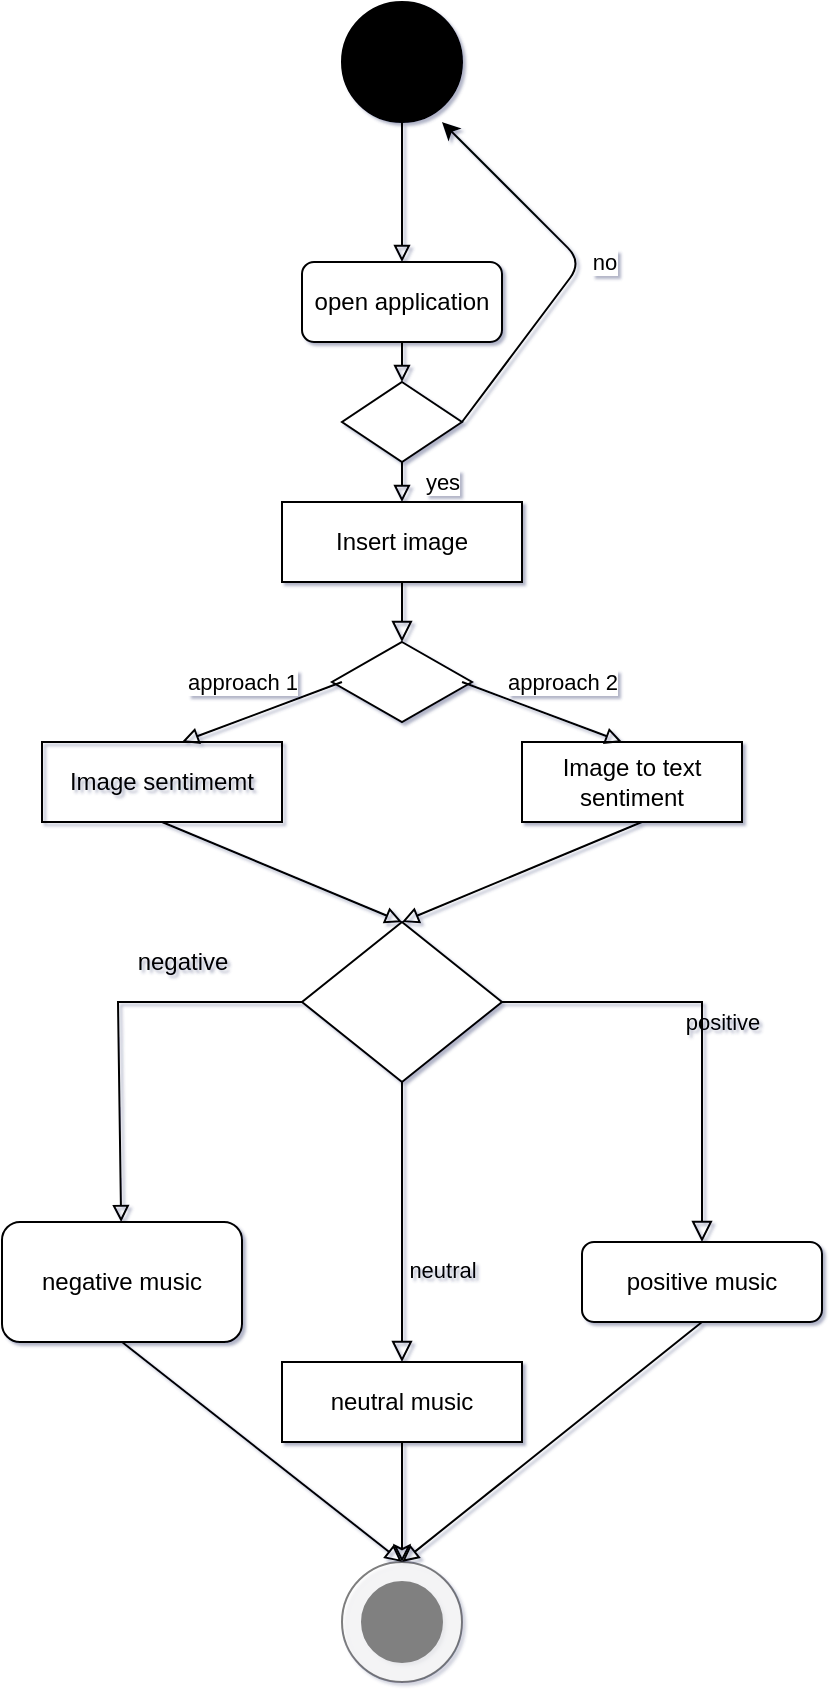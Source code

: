 <mxfile version="14.5.4" type="device"><diagram id="C5RBs43oDa-KdzZeNtuy" name="Page-1"><mxGraphModel dx="789" dy="1645" grid="1" gridSize="10" guides="1" tooltips="1" connect="1" arrows="1" fold="1" page="1" pageScale="1" pageWidth="827" pageHeight="1169" math="0" shadow="1"><root><mxCell id="WIyWlLk6GJQsqaUBKTNV-0"/><mxCell id="WIyWlLk6GJQsqaUBKTNV-1" parent="WIyWlLk6GJQsqaUBKTNV-0"/><mxCell id="WIyWlLk6GJQsqaUBKTNV-2" value="" style="rounded=0;html=1;jettySize=auto;orthogonalLoop=1;fontSize=11;endArrow=block;endFill=0;endSize=8;strokeWidth=1;shadow=0;labelBackgroundColor=none;edgeStyle=orthogonalEdgeStyle;" parent="WIyWlLk6GJQsqaUBKTNV-1" source="WIyWlLk6GJQsqaUBKTNV-3" edge="1"><mxGeometry relative="1" as="geometry"><mxPoint x="220" y="170" as="targetPoint"/></mxGeometry></mxCell><mxCell id="WIyWlLk6GJQsqaUBKTNV-3" value="Insert image" style="rounded=1;whiteSpace=wrap;html=1;fontSize=12;glass=0;strokeWidth=1;shadow=0;arcSize=0;" parent="WIyWlLk6GJQsqaUBKTNV-1" vertex="1"><mxGeometry x="160" y="100" width="120" height="40" as="geometry"/></mxCell><mxCell id="WIyWlLk6GJQsqaUBKTNV-7" value="Image sentimemt" style="rounded=0;whiteSpace=wrap;html=1;fontSize=12;glass=0;strokeWidth=1;shadow=0;fillColor=none;arcSize=50;" parent="WIyWlLk6GJQsqaUBKTNV-1" vertex="1"><mxGeometry x="40" y="220" width="120" height="40" as="geometry"/></mxCell><mxCell id="WIyWlLk6GJQsqaUBKTNV-8" value="neutral" style="rounded=0;html=1;jettySize=auto;orthogonalLoop=1;fontSize=11;endArrow=block;endFill=0;endSize=8;strokeWidth=1;shadow=0;labelBackgroundColor=none;edgeStyle=orthogonalEdgeStyle;" parent="WIyWlLk6GJQsqaUBKTNV-1" source="WIyWlLk6GJQsqaUBKTNV-10" target="WIyWlLk6GJQsqaUBKTNV-11" edge="1"><mxGeometry x="0.333" y="20" relative="1" as="geometry"><mxPoint as="offset"/></mxGeometry></mxCell><mxCell id="WIyWlLk6GJQsqaUBKTNV-9" value="positive" style="edgeStyle=orthogonalEdgeStyle;rounded=0;html=1;jettySize=auto;orthogonalLoop=1;fontSize=11;endArrow=block;endFill=0;endSize=8;strokeWidth=1;shadow=0;labelBackgroundColor=none;" parent="WIyWlLk6GJQsqaUBKTNV-1" source="WIyWlLk6GJQsqaUBKTNV-10" target="WIyWlLk6GJQsqaUBKTNV-12" edge="1"><mxGeometry y="10" relative="1" as="geometry"><mxPoint as="offset"/></mxGeometry></mxCell><mxCell id="WIyWlLk6GJQsqaUBKTNV-10" value="" style="rhombus;whiteSpace=wrap;html=1;shadow=0;fontFamily=Helvetica;fontSize=12;align=center;strokeWidth=1;spacing=6;spacingTop=-4;" parent="WIyWlLk6GJQsqaUBKTNV-1" vertex="1"><mxGeometry x="170" y="310" width="100" height="80" as="geometry"/></mxCell><mxCell id="WIyWlLk6GJQsqaUBKTNV-11" value="neutral music" style="rounded=1;whiteSpace=wrap;html=1;fontSize=12;glass=0;strokeWidth=1;shadow=0;arcSize=0;" parent="WIyWlLk6GJQsqaUBKTNV-1" vertex="1"><mxGeometry x="160" y="530" width="120" height="40" as="geometry"/></mxCell><mxCell id="WIyWlLk6GJQsqaUBKTNV-12" value="positive music" style="rounded=1;whiteSpace=wrap;html=1;fontSize=12;glass=0;strokeWidth=1;shadow=0;" parent="WIyWlLk6GJQsqaUBKTNV-1" vertex="1"><mxGeometry x="310" y="470" width="120" height="40" as="geometry"/></mxCell><mxCell id="W7BwJIFcF69PjkZlZr26-0" value="" style="ellipse;whiteSpace=wrap;html=1;aspect=fixed;fillColor=#000000;" vertex="1" parent="WIyWlLk6GJQsqaUBKTNV-1"><mxGeometry x="190" y="-150" width="60" height="60" as="geometry"/></mxCell><mxCell id="W7BwJIFcF69PjkZlZr26-2" value="" style="endArrow=block;html=1;exitX=0.5;exitY=1;exitDx=0;exitDy=0;exitPerimeter=0;endFill=0;" edge="1" parent="WIyWlLk6GJQsqaUBKTNV-1" source="W7BwJIFcF69PjkZlZr26-0"><mxGeometry width="50" height="50" relative="1" as="geometry"><mxPoint x="220" y="60" as="sourcePoint"/><mxPoint x="220" y="-20" as="targetPoint"/><Array as="points"/></mxGeometry></mxCell><mxCell id="W7BwJIFcF69PjkZlZr26-3" value="" style="endArrow=block;html=1;exitX=0;exitY=0.5;exitDx=0;exitDy=0;exitPerimeter=0;endFill=0;rounded=0;" edge="1" parent="WIyWlLk6GJQsqaUBKTNV-1" source="WIyWlLk6GJQsqaUBKTNV-10" target="W7BwJIFcF69PjkZlZr26-5"><mxGeometry width="50" height="50" relative="1" as="geometry"><mxPoint x="240" y="280" as="sourcePoint"/><mxPoint x="70" y="340" as="targetPoint"/><Array as="points"><mxPoint x="78" y="350"/></Array></mxGeometry></mxCell><mxCell id="W7BwJIFcF69PjkZlZr26-4" value="negative" style="text;html=1;align=center;verticalAlign=middle;resizable=0;points=[];autosize=1;" vertex="1" parent="WIyWlLk6GJQsqaUBKTNV-1"><mxGeometry x="80" y="320" width="60" height="20" as="geometry"/></mxCell><mxCell id="W7BwJIFcF69PjkZlZr26-5" value="negative music" style="rounded=1;whiteSpace=wrap;html=1;" vertex="1" parent="WIyWlLk6GJQsqaUBKTNV-1"><mxGeometry x="20" y="460" width="120" height="60" as="geometry"/></mxCell><mxCell id="W7BwJIFcF69PjkZlZr26-6" value="" style="endArrow=block;html=1;entryX=0.5;entryY=0;entryDx=0;entryDy=0;entryPerimeter=0;exitX=0.5;exitY=1;exitDx=0;exitDy=0;exitPerimeter=0;endFill=0;" edge="1" parent="WIyWlLk6GJQsqaUBKTNV-1" source="WIyWlLk6GJQsqaUBKTNV-7" target="WIyWlLk6GJQsqaUBKTNV-10"><mxGeometry width="50" height="50" relative="1" as="geometry"><mxPoint x="160" y="300" as="sourcePoint"/><mxPoint x="210" y="250" as="targetPoint"/></mxGeometry></mxCell><mxCell id="W7BwJIFcF69PjkZlZr26-7" value="" style="ellipse;whiteSpace=wrap;html=1;aspect=fixed;fillColor=#000000;" vertex="1" parent="WIyWlLk6GJQsqaUBKTNV-1"><mxGeometry x="200" y="640" width="40" height="40" as="geometry"/></mxCell><mxCell id="W7BwJIFcF69PjkZlZr26-8" value="" style="ellipse;whiteSpace=wrap;html=1;aspect=fixed;sketch=0;opacity=50;" vertex="1" parent="WIyWlLk6GJQsqaUBKTNV-1"><mxGeometry x="190" y="630" width="60" height="60" as="geometry"/></mxCell><mxCell id="W7BwJIFcF69PjkZlZr26-11" value="open application" style="rounded=1;whiteSpace=wrap;html=1;sketch=0;" vertex="1" parent="WIyWlLk6GJQsqaUBKTNV-1"><mxGeometry x="170" y="-20" width="100" height="40" as="geometry"/></mxCell><mxCell id="W7BwJIFcF69PjkZlZr26-12" value="" style="rhombus;whiteSpace=wrap;html=1;sketch=0;" vertex="1" parent="WIyWlLk6GJQsqaUBKTNV-1"><mxGeometry x="190" y="40" width="60" height="40" as="geometry"/></mxCell><mxCell id="W7BwJIFcF69PjkZlZr26-13" value="yes" style="endArrow=block;html=1;strokeColor=#030303;exitX=0.5;exitY=1;exitDx=0;exitDy=0;exitPerimeter=0;entryX=0.5;entryY=0;entryDx=0;entryDy=0;entryPerimeter=0;endFill=0;" edge="1" parent="WIyWlLk6GJQsqaUBKTNV-1" source="W7BwJIFcF69PjkZlZr26-12" target="WIyWlLk6GJQsqaUBKTNV-3"><mxGeometry y="20" width="50" height="50" relative="1" as="geometry"><mxPoint x="320" y="120" as="sourcePoint"/><mxPoint x="250" y="90" as="targetPoint"/><mxPoint as="offset"/></mxGeometry></mxCell><mxCell id="W7BwJIFcF69PjkZlZr26-15" value="" style="endArrow=classic;html=1;strokeColor=#030303;exitX=1;exitY=0.5;exitDx=0;exitDy=0;exitPerimeter=0;" edge="1" parent="WIyWlLk6GJQsqaUBKTNV-1" source="W7BwJIFcF69PjkZlZr26-12"><mxGeometry width="50" height="50" relative="1" as="geometry"><mxPoint x="260" y="60" as="sourcePoint"/><mxPoint x="240" y="-90" as="targetPoint"/><Array as="points"><mxPoint x="310" y="-20"/></Array></mxGeometry></mxCell><mxCell id="W7BwJIFcF69PjkZlZr26-17" value="no" style="edgeLabel;html=1;align=center;verticalAlign=middle;resizable=0;points=[];" vertex="1" connectable="0" parent="W7BwJIFcF69PjkZlZr26-15"><mxGeometry x="-0.117" y="-4" relative="1" as="geometry"><mxPoint x="14.3" y="-12.4" as="offset"/></mxGeometry></mxCell><mxCell id="W7BwJIFcF69PjkZlZr26-18" value="" style="endArrow=block;html=1;strokeColor=#030303;endFill=0;" edge="1" parent="WIyWlLk6GJQsqaUBKTNV-1"><mxGeometry width="50" height="50" relative="1" as="geometry"><mxPoint x="220" y="20" as="sourcePoint"/><mxPoint x="220" y="40" as="targetPoint"/></mxGeometry></mxCell><mxCell id="W7BwJIFcF69PjkZlZr26-19" value="" style="endArrow=classic;html=1;strokeColor=#030303;exitX=0.5;exitY=1;exitDx=0;exitDy=0;exitPerimeter=0;endFill=0;" edge="1" parent="WIyWlLk6GJQsqaUBKTNV-1" source="WIyWlLk6GJQsqaUBKTNV-11"><mxGeometry width="50" height="50" relative="1" as="geometry"><mxPoint x="170" y="590" as="sourcePoint"/><mxPoint x="220" y="630" as="targetPoint"/></mxGeometry></mxCell><mxCell id="W7BwJIFcF69PjkZlZr26-20" value="Image to text sentiment" style="rounded=0;whiteSpace=wrap;html=1;sketch=0;" vertex="1" parent="WIyWlLk6GJQsqaUBKTNV-1"><mxGeometry x="280" y="220" width="110" height="40" as="geometry"/></mxCell><mxCell id="W7BwJIFcF69PjkZlZr26-21" value="" style="rhombus;whiteSpace=wrap;html=1;rounded=0;sketch=0;" vertex="1" parent="WIyWlLk6GJQsqaUBKTNV-1"><mxGeometry x="185" y="170" width="70" height="40" as="geometry"/></mxCell><mxCell id="W7BwJIFcF69PjkZlZr26-22" value="approach 1" style="endArrow=block;html=1;exitX=0.071;exitY=0.5;exitDx=0;exitDy=0;exitPerimeter=0;entryX=0.583;entryY=0;entryDx=0;entryDy=0;entryPerimeter=0;endFill=0;" edge="1" parent="WIyWlLk6GJQsqaUBKTNV-1" source="W7BwJIFcF69PjkZlZr26-21" target="WIyWlLk6GJQsqaUBKTNV-7"><mxGeometry x="0.095" y="-18" width="50" height="50" relative="1" as="geometry"><mxPoint x="180" y="190" as="sourcePoint"/><mxPoint x="210" y="210" as="targetPoint"/><mxPoint as="offset"/></mxGeometry></mxCell><mxCell id="W7BwJIFcF69PjkZlZr26-24" value="" style="endArrow=block;html=1;entryX=0.455;entryY=0;entryDx=0;entryDy=0;entryPerimeter=0;exitX=0.929;exitY=0.5;exitDx=0;exitDy=0;exitPerimeter=0;endFill=0;" edge="1" parent="WIyWlLk6GJQsqaUBKTNV-1" source="W7BwJIFcF69PjkZlZr26-21" target="W7BwJIFcF69PjkZlZr26-20"><mxGeometry width="50" height="50" relative="1" as="geometry"><mxPoint x="260" y="190" as="sourcePoint"/><mxPoint x="290" y="220" as="targetPoint"/></mxGeometry></mxCell><mxCell id="W7BwJIFcF69PjkZlZr26-27" value="approach 2" style="edgeLabel;html=1;align=center;verticalAlign=middle;resizable=0;points=[];" vertex="1" connectable="0" parent="W7BwJIFcF69PjkZlZr26-24"><mxGeometry x="-0.122" relative="1" as="geometry"><mxPoint x="14.75" y="-13.21" as="offset"/></mxGeometry></mxCell><mxCell id="W7BwJIFcF69PjkZlZr26-25" value="" style="endArrow=block;html=1;exitX=0.545;exitY=1;exitDx=0;exitDy=0;exitPerimeter=0;endFill=0;" edge="1" parent="WIyWlLk6GJQsqaUBKTNV-1" source="W7BwJIFcF69PjkZlZr26-20"><mxGeometry width="50" height="50" relative="1" as="geometry"><mxPoint x="220" y="390" as="sourcePoint"/><mxPoint x="220" y="310" as="targetPoint"/></mxGeometry></mxCell><mxCell id="W7BwJIFcF69PjkZlZr26-29" value="" style="endArrow=block;html=1;exitX=0.5;exitY=1;exitDx=0;exitDy=0;endFill=0;" edge="1" parent="WIyWlLk6GJQsqaUBKTNV-1" source="W7BwJIFcF69PjkZlZr26-5"><mxGeometry width="50" height="50" relative="1" as="geometry"><mxPoint x="90" y="540" as="sourcePoint"/><mxPoint x="220" y="630" as="targetPoint"/></mxGeometry></mxCell><mxCell id="W7BwJIFcF69PjkZlZr26-30" value="" style="endArrow=block;html=1;exitX=0.5;exitY=1;exitDx=0;exitDy=0;exitPerimeter=0;endFill=0;" edge="1" parent="WIyWlLk6GJQsqaUBKTNV-1" source="WIyWlLk6GJQsqaUBKTNV-12"><mxGeometry width="50" height="50" relative="1" as="geometry"><mxPoint x="380" y="650" as="sourcePoint"/><mxPoint x="220" y="630" as="targetPoint"/></mxGeometry></mxCell></root></mxGraphModel></diagram></mxfile>